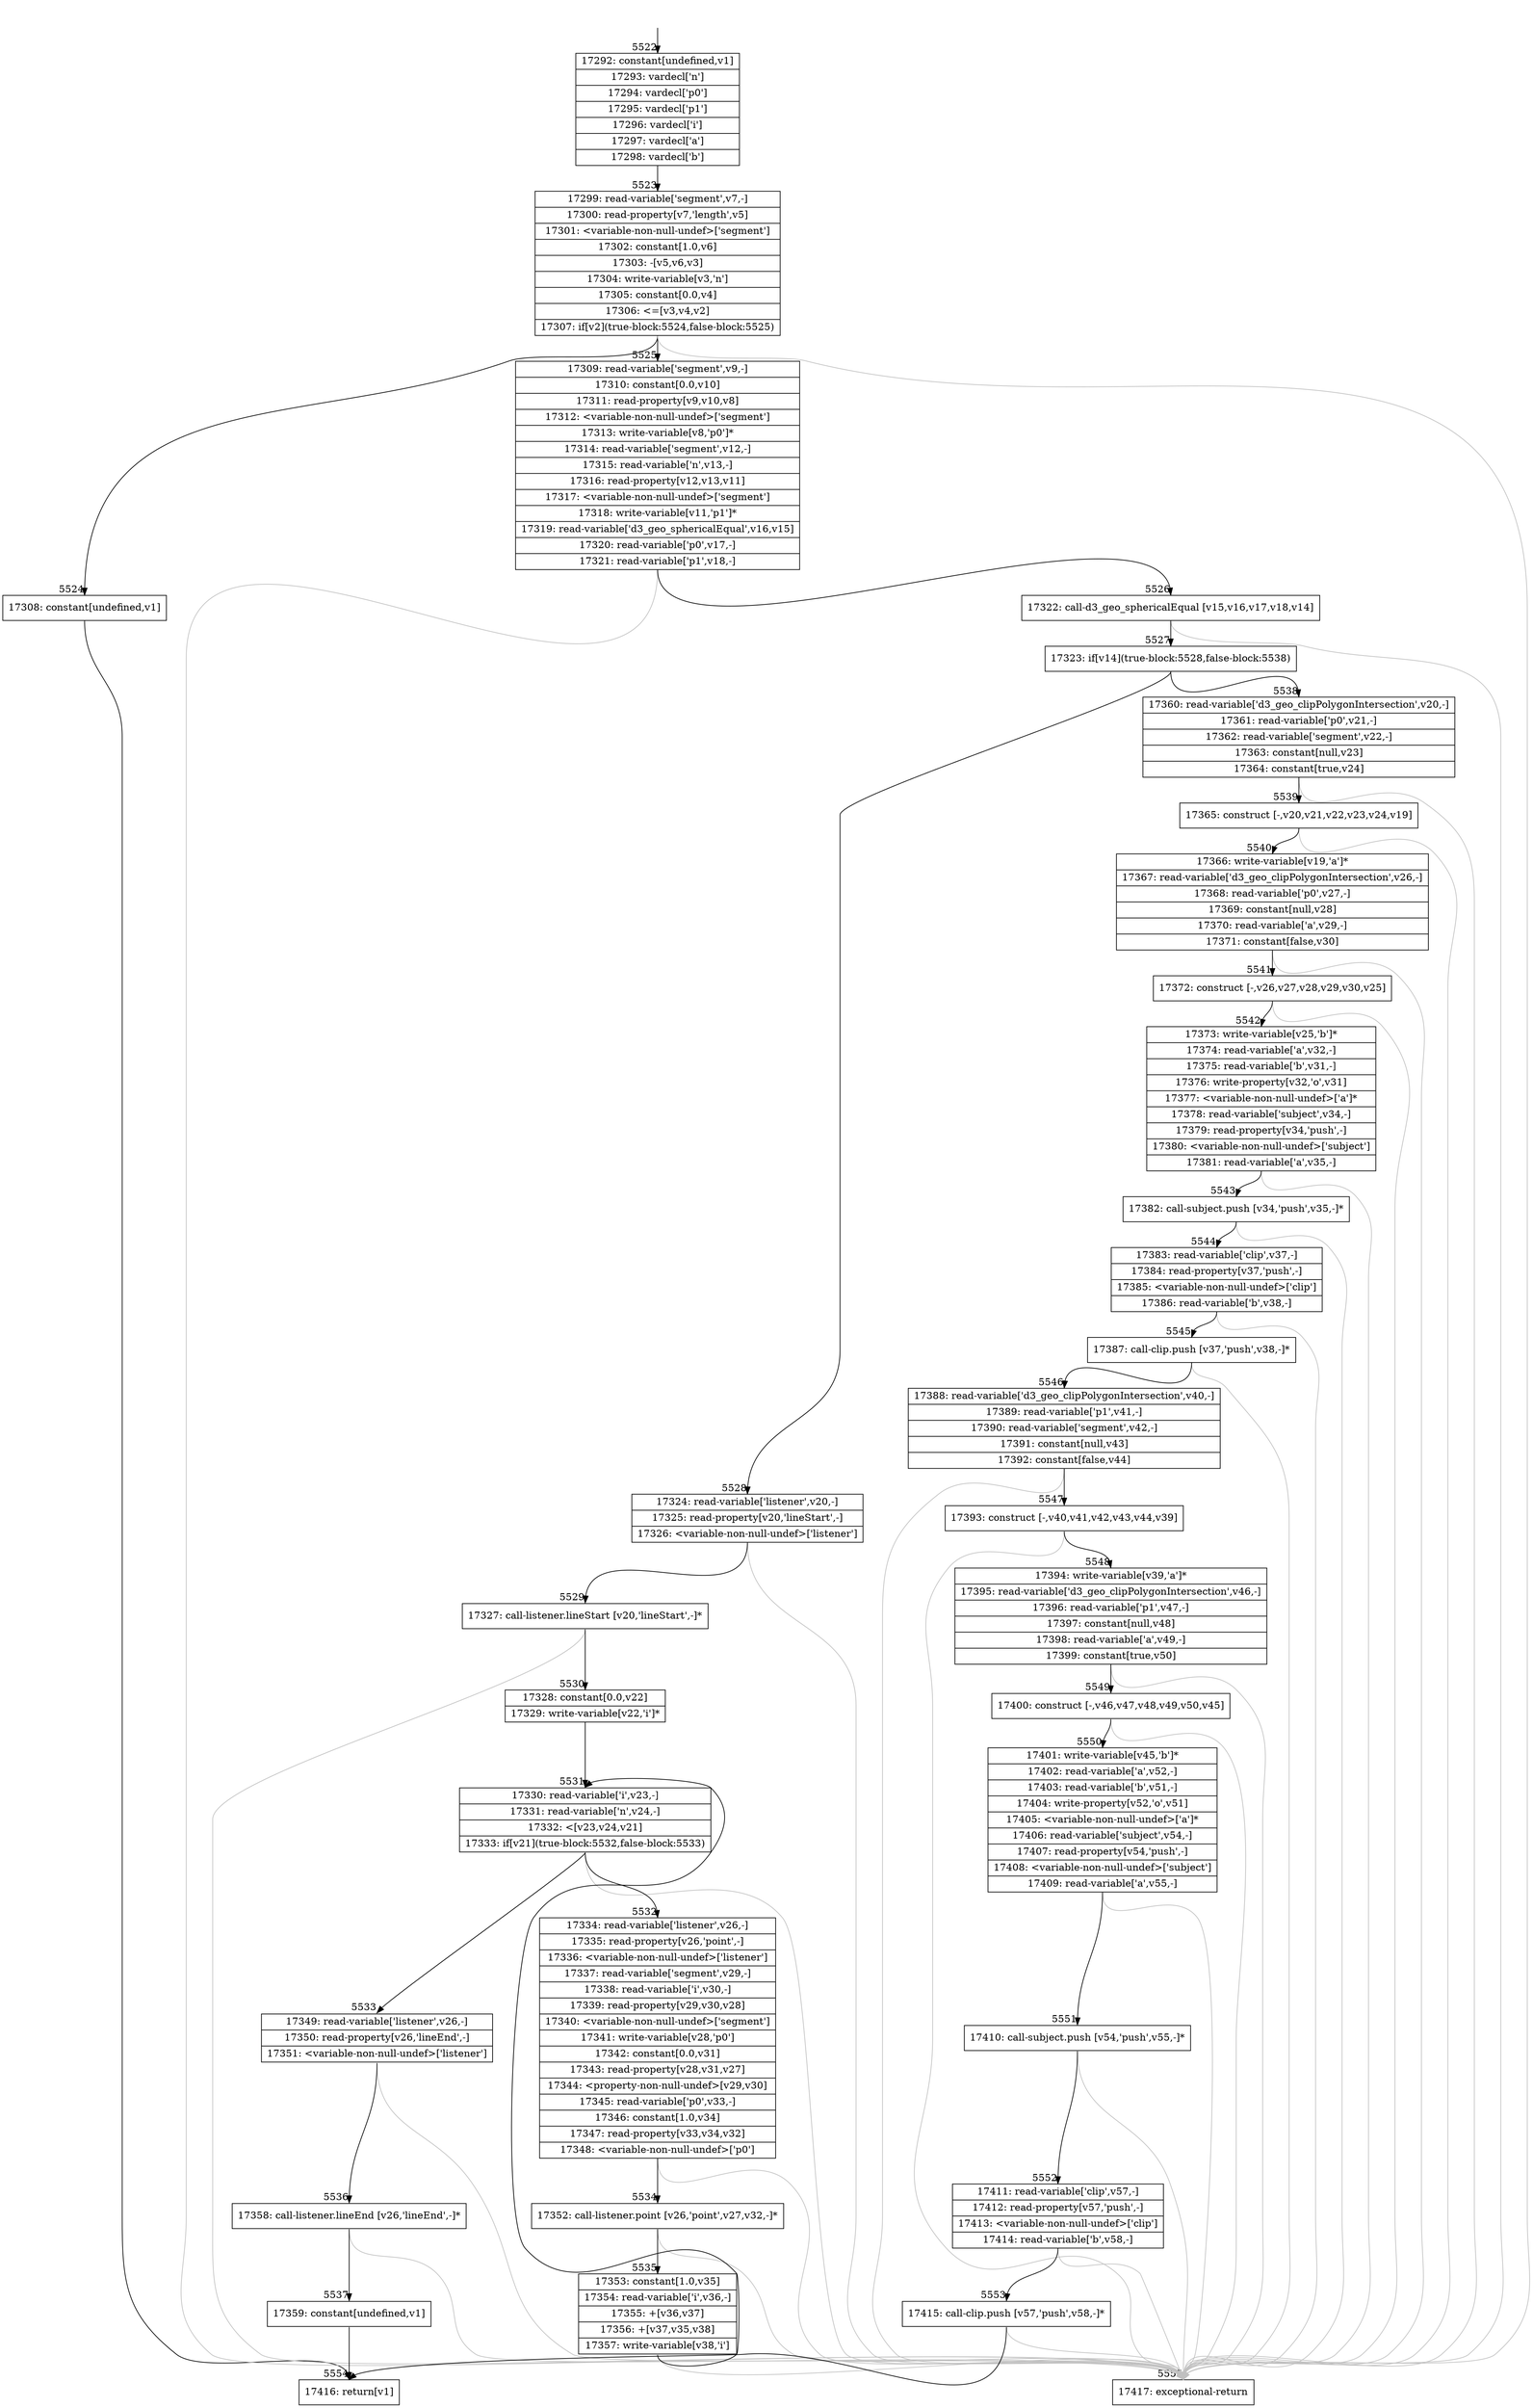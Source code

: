 digraph {
rankdir="TD"
BB_entry529[shape=none,label=""];
BB_entry529 -> BB5522 [tailport=s, headport=n, headlabel="    5522"]
BB5522 [shape=record label="{17292: constant[undefined,v1]|17293: vardecl['n']|17294: vardecl['p0']|17295: vardecl['p1']|17296: vardecl['i']|17297: vardecl['a']|17298: vardecl['b']}" ] 
BB5522 -> BB5523 [tailport=s, headport=n, headlabel="      5523"]
BB5523 [shape=record label="{17299: read-variable['segment',v7,-]|17300: read-property[v7,'length',v5]|17301: \<variable-non-null-undef\>['segment']|17302: constant[1.0,v6]|17303: -[v5,v6,v3]|17304: write-variable[v3,'n']|17305: constant[0.0,v4]|17306: \<=[v3,v4,v2]|17307: if[v2](true-block:5524,false-block:5525)}" ] 
BB5523 -> BB5524 [tailport=s, headport=n, headlabel="      5524"]
BB5523 -> BB5525 [tailport=s, headport=n, headlabel="      5525"]
BB5523 -> BB5555 [tailport=s, headport=n, color=gray, headlabel="      5555"]
BB5524 [shape=record label="{17308: constant[undefined,v1]}" ] 
BB5524 -> BB5554 [tailport=s, headport=n, headlabel="      5554"]
BB5525 [shape=record label="{17309: read-variable['segment',v9,-]|17310: constant[0.0,v10]|17311: read-property[v9,v10,v8]|17312: \<variable-non-null-undef\>['segment']|17313: write-variable[v8,'p0']*|17314: read-variable['segment',v12,-]|17315: read-variable['n',v13,-]|17316: read-property[v12,v13,v11]|17317: \<variable-non-null-undef\>['segment']|17318: write-variable[v11,'p1']*|17319: read-variable['d3_geo_sphericalEqual',v16,v15]|17320: read-variable['p0',v17,-]|17321: read-variable['p1',v18,-]}" ] 
BB5525 -> BB5526 [tailport=s, headport=n, headlabel="      5526"]
BB5525 -> BB5555 [tailport=s, headport=n, color=gray]
BB5526 [shape=record label="{17322: call-d3_geo_sphericalEqual [v15,v16,v17,v18,v14]}" ] 
BB5526 -> BB5527 [tailport=s, headport=n, headlabel="      5527"]
BB5526 -> BB5555 [tailport=s, headport=n, color=gray]
BB5527 [shape=record label="{17323: if[v14](true-block:5528,false-block:5538)}" ] 
BB5527 -> BB5528 [tailport=s, headport=n, headlabel="      5528"]
BB5527 -> BB5538 [tailport=s, headport=n, headlabel="      5538"]
BB5528 [shape=record label="{17324: read-variable['listener',v20,-]|17325: read-property[v20,'lineStart',-]|17326: \<variable-non-null-undef\>['listener']}" ] 
BB5528 -> BB5529 [tailport=s, headport=n, headlabel="      5529"]
BB5528 -> BB5555 [tailport=s, headport=n, color=gray]
BB5529 [shape=record label="{17327: call-listener.lineStart [v20,'lineStart',-]*}" ] 
BB5529 -> BB5530 [tailport=s, headport=n, headlabel="      5530"]
BB5529 -> BB5555 [tailport=s, headport=n, color=gray]
BB5530 [shape=record label="{17328: constant[0.0,v22]|17329: write-variable[v22,'i']*}" ] 
BB5530 -> BB5531 [tailport=s, headport=n, headlabel="      5531"]
BB5531 [shape=record label="{17330: read-variable['i',v23,-]|17331: read-variable['n',v24,-]|17332: \<[v23,v24,v21]|17333: if[v21](true-block:5532,false-block:5533)}" ] 
BB5531 -> BB5532 [tailport=s, headport=n, headlabel="      5532"]
BB5531 -> BB5533 [tailport=s, headport=n, headlabel="      5533"]
BB5531 -> BB5555 [tailport=s, headport=n, color=gray]
BB5532 [shape=record label="{17334: read-variable['listener',v26,-]|17335: read-property[v26,'point',-]|17336: \<variable-non-null-undef\>['listener']|17337: read-variable['segment',v29,-]|17338: read-variable['i',v30,-]|17339: read-property[v29,v30,v28]|17340: \<variable-non-null-undef\>['segment']|17341: write-variable[v28,'p0']|17342: constant[0.0,v31]|17343: read-property[v28,v31,v27]|17344: \<property-non-null-undef\>[v29,v30]|17345: read-variable['p0',v33,-]|17346: constant[1.0,v34]|17347: read-property[v33,v34,v32]|17348: \<variable-non-null-undef\>['p0']}" ] 
BB5532 -> BB5534 [tailport=s, headport=n, headlabel="      5534"]
BB5532 -> BB5555 [tailport=s, headport=n, color=gray]
BB5533 [shape=record label="{17349: read-variable['listener',v26,-]|17350: read-property[v26,'lineEnd',-]|17351: \<variable-non-null-undef\>['listener']}" ] 
BB5533 -> BB5536 [tailport=s, headport=n, headlabel="      5536"]
BB5533 -> BB5555 [tailport=s, headport=n, color=gray]
BB5534 [shape=record label="{17352: call-listener.point [v26,'point',v27,v32,-]*}" ] 
BB5534 -> BB5535 [tailport=s, headport=n, headlabel="      5535"]
BB5534 -> BB5555 [tailport=s, headport=n, color=gray]
BB5535 [shape=record label="{17353: constant[1.0,v35]|17354: read-variable['i',v36,-]|17355: +[v36,v37]|17356: +[v37,v35,v38]|17357: write-variable[v38,'i']}" ] 
BB5535 -> BB5531 [tailport=s, headport=n]
BB5535 -> BB5555 [tailport=s, headport=n, color=gray]
BB5536 [shape=record label="{17358: call-listener.lineEnd [v26,'lineEnd',-]*}" ] 
BB5536 -> BB5537 [tailport=s, headport=n, headlabel="      5537"]
BB5536 -> BB5555 [tailport=s, headport=n, color=gray]
BB5537 [shape=record label="{17359: constant[undefined,v1]}" ] 
BB5537 -> BB5554 [tailport=s, headport=n]
BB5538 [shape=record label="{17360: read-variable['d3_geo_clipPolygonIntersection',v20,-]|17361: read-variable['p0',v21,-]|17362: read-variable['segment',v22,-]|17363: constant[null,v23]|17364: constant[true,v24]}" ] 
BB5538 -> BB5539 [tailport=s, headport=n, headlabel="      5539"]
BB5538 -> BB5555 [tailport=s, headport=n, color=gray]
BB5539 [shape=record label="{17365: construct [-,v20,v21,v22,v23,v24,v19]}" ] 
BB5539 -> BB5540 [tailport=s, headport=n, headlabel="      5540"]
BB5539 -> BB5555 [tailport=s, headport=n, color=gray]
BB5540 [shape=record label="{17366: write-variable[v19,'a']*|17367: read-variable['d3_geo_clipPolygonIntersection',v26,-]|17368: read-variable['p0',v27,-]|17369: constant[null,v28]|17370: read-variable['a',v29,-]|17371: constant[false,v30]}" ] 
BB5540 -> BB5541 [tailport=s, headport=n, headlabel="      5541"]
BB5540 -> BB5555 [tailport=s, headport=n, color=gray]
BB5541 [shape=record label="{17372: construct [-,v26,v27,v28,v29,v30,v25]}" ] 
BB5541 -> BB5542 [tailport=s, headport=n, headlabel="      5542"]
BB5541 -> BB5555 [tailport=s, headport=n, color=gray]
BB5542 [shape=record label="{17373: write-variable[v25,'b']*|17374: read-variable['a',v32,-]|17375: read-variable['b',v31,-]|17376: write-property[v32,'o',v31]|17377: \<variable-non-null-undef\>['a']*|17378: read-variable['subject',v34,-]|17379: read-property[v34,'push',-]|17380: \<variable-non-null-undef\>['subject']|17381: read-variable['a',v35,-]}" ] 
BB5542 -> BB5543 [tailport=s, headport=n, headlabel="      5543"]
BB5542 -> BB5555 [tailport=s, headport=n, color=gray]
BB5543 [shape=record label="{17382: call-subject.push [v34,'push',v35,-]*}" ] 
BB5543 -> BB5544 [tailport=s, headport=n, headlabel="      5544"]
BB5543 -> BB5555 [tailport=s, headport=n, color=gray]
BB5544 [shape=record label="{17383: read-variable['clip',v37,-]|17384: read-property[v37,'push',-]|17385: \<variable-non-null-undef\>['clip']|17386: read-variable['b',v38,-]}" ] 
BB5544 -> BB5545 [tailport=s, headport=n, headlabel="      5545"]
BB5544 -> BB5555 [tailport=s, headport=n, color=gray]
BB5545 [shape=record label="{17387: call-clip.push [v37,'push',v38,-]*}" ] 
BB5545 -> BB5546 [tailport=s, headport=n, headlabel="      5546"]
BB5545 -> BB5555 [tailport=s, headport=n, color=gray]
BB5546 [shape=record label="{17388: read-variable['d3_geo_clipPolygonIntersection',v40,-]|17389: read-variable['p1',v41,-]|17390: read-variable['segment',v42,-]|17391: constant[null,v43]|17392: constant[false,v44]}" ] 
BB5546 -> BB5547 [tailport=s, headport=n, headlabel="      5547"]
BB5546 -> BB5555 [tailport=s, headport=n, color=gray]
BB5547 [shape=record label="{17393: construct [-,v40,v41,v42,v43,v44,v39]}" ] 
BB5547 -> BB5548 [tailport=s, headport=n, headlabel="      5548"]
BB5547 -> BB5555 [tailport=s, headport=n, color=gray]
BB5548 [shape=record label="{17394: write-variable[v39,'a']*|17395: read-variable['d3_geo_clipPolygonIntersection',v46,-]|17396: read-variable['p1',v47,-]|17397: constant[null,v48]|17398: read-variable['a',v49,-]|17399: constant[true,v50]}" ] 
BB5548 -> BB5549 [tailport=s, headport=n, headlabel="      5549"]
BB5548 -> BB5555 [tailport=s, headport=n, color=gray]
BB5549 [shape=record label="{17400: construct [-,v46,v47,v48,v49,v50,v45]}" ] 
BB5549 -> BB5550 [tailport=s, headport=n, headlabel="      5550"]
BB5549 -> BB5555 [tailport=s, headport=n, color=gray]
BB5550 [shape=record label="{17401: write-variable[v45,'b']*|17402: read-variable['a',v52,-]|17403: read-variable['b',v51,-]|17404: write-property[v52,'o',v51]|17405: \<variable-non-null-undef\>['a']*|17406: read-variable['subject',v54,-]|17407: read-property[v54,'push',-]|17408: \<variable-non-null-undef\>['subject']|17409: read-variable['a',v55,-]}" ] 
BB5550 -> BB5551 [tailport=s, headport=n, headlabel="      5551"]
BB5550 -> BB5555 [tailport=s, headport=n, color=gray]
BB5551 [shape=record label="{17410: call-subject.push [v54,'push',v55,-]*}" ] 
BB5551 -> BB5552 [tailport=s, headport=n, headlabel="      5552"]
BB5551 -> BB5555 [tailport=s, headport=n, color=gray]
BB5552 [shape=record label="{17411: read-variable['clip',v57,-]|17412: read-property[v57,'push',-]|17413: \<variable-non-null-undef\>['clip']|17414: read-variable['b',v58,-]}" ] 
BB5552 -> BB5553 [tailport=s, headport=n, headlabel="      5553"]
BB5552 -> BB5555 [tailport=s, headport=n, color=gray]
BB5553 [shape=record label="{17415: call-clip.push [v57,'push',v58,-]*}" ] 
BB5553 -> BB5554 [tailport=s, headport=n]
BB5553 -> BB5555 [tailport=s, headport=n, color=gray]
BB5554 [shape=record label="{17416: return[v1]}" ] 
BB5555 [shape=record label="{17417: exceptional-return}" ] 
//#$~ 3249
}
